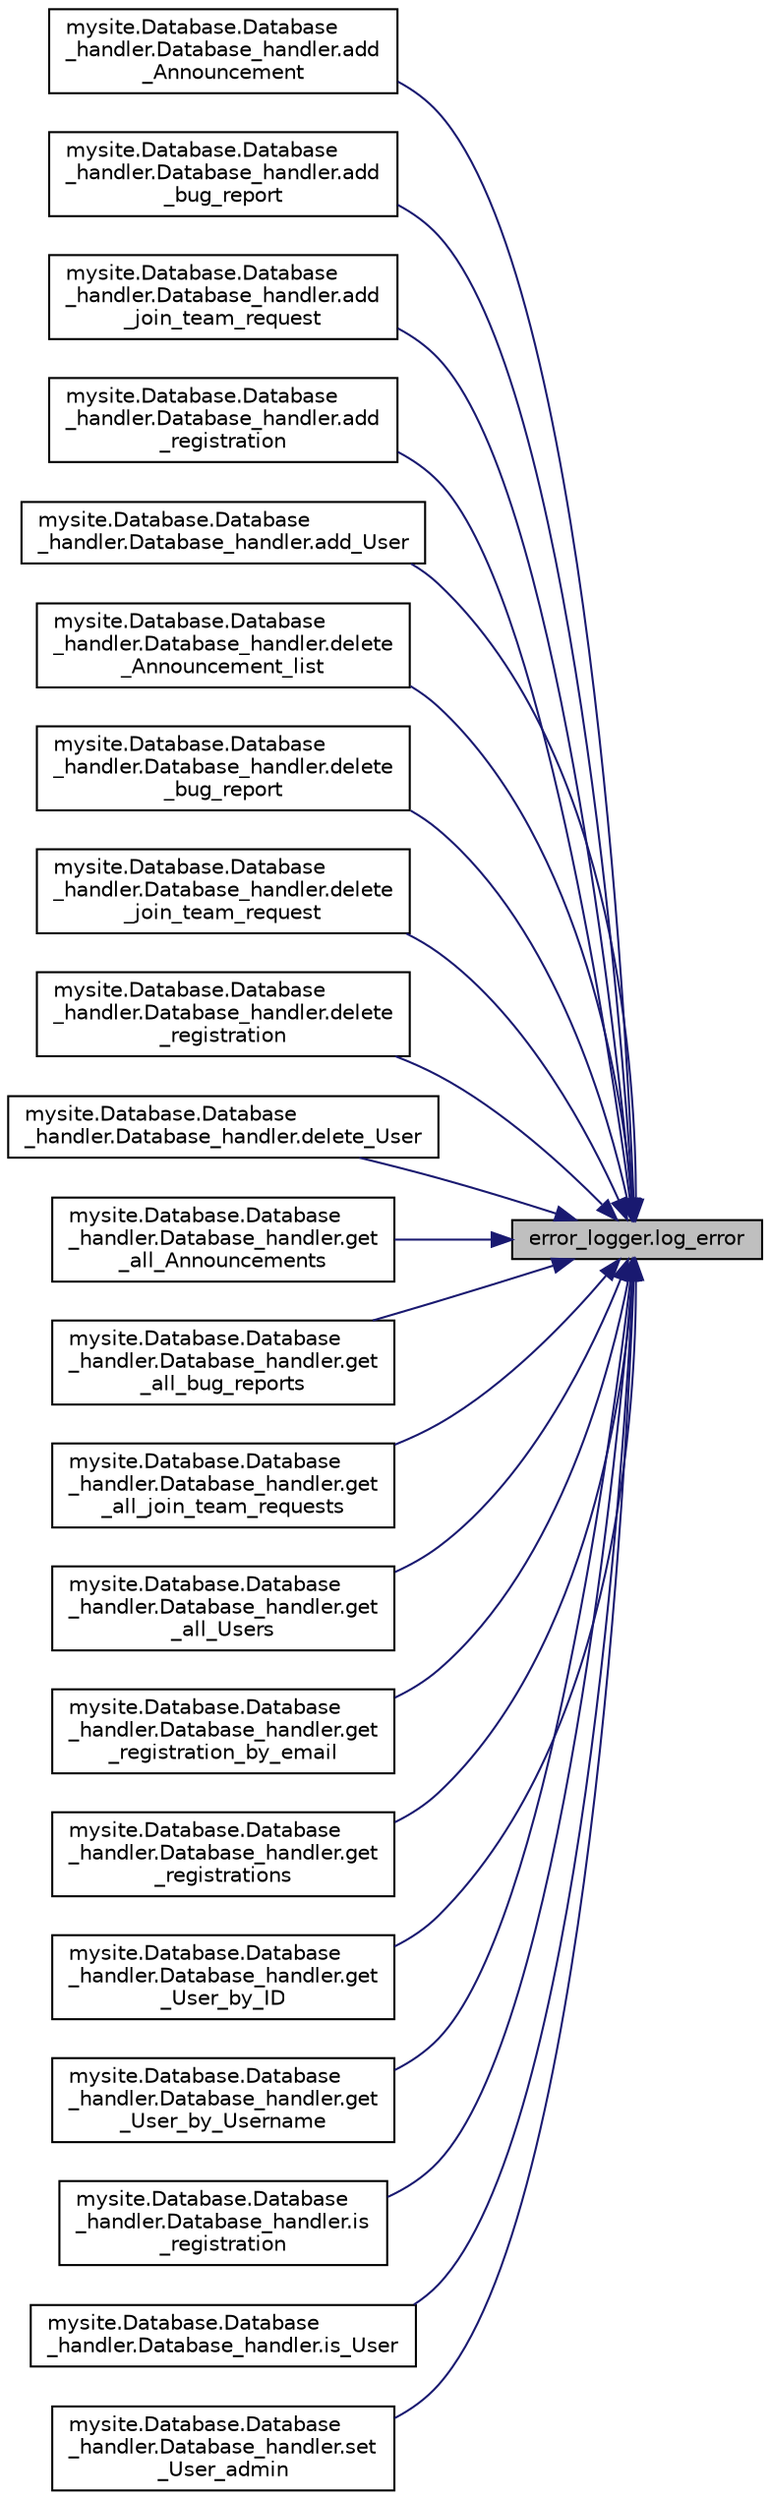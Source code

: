 digraph "error_logger.log_error"
{
 // LATEX_PDF_SIZE
  edge [fontname="Helvetica",fontsize="10",labelfontname="Helvetica",labelfontsize="10"];
  node [fontname="Helvetica",fontsize="10",shape=record];
  rankdir="RL";
  Node1 [label="error_logger.log_error",height=0.2,width=0.4,color="black", fillcolor="grey75", style="filled", fontcolor="black",tooltip=" "];
  Node1 -> Node2 [dir="back",color="midnightblue",fontsize="10",style="solid",fontname="Helvetica"];
  Node2 [label="mysite.Database.Database\l_handler.Database_handler.add\l_Announcement",height=0.2,width=0.4,color="black", fillcolor="white", style="filled",URL="$classmysite_1_1_database_1_1_database__handler_1_1_database__handler.html#ac0ad2b6123dd8e96e88aee055ad866b0",tooltip="Announcement Methods."];
  Node1 -> Node3 [dir="back",color="midnightblue",fontsize="10",style="solid",fontname="Helvetica"];
  Node3 [label="mysite.Database.Database\l_handler.Database_handler.add\l_bug_report",height=0.2,width=0.4,color="black", fillcolor="white", style="filled",URL="$classmysite_1_1_database_1_1_database__handler_1_1_database__handler.html#a20d6da687883fecd5d8f88be0b04d8e2",tooltip="Bug Report Methods."];
  Node1 -> Node4 [dir="back",color="midnightblue",fontsize="10",style="solid",fontname="Helvetica"];
  Node4 [label="mysite.Database.Database\l_handler.Database_handler.add\l_join_team_request",height=0.2,width=0.4,color="black", fillcolor="white", style="filled",URL="$classmysite_1_1_database_1_1_database__handler_1_1_database__handler.html#a70f3fecf12b778d2b63ad4982365b642",tooltip="Join Team Requests Methods."];
  Node1 -> Node5 [dir="back",color="midnightblue",fontsize="10",style="solid",fontname="Helvetica"];
  Node5 [label="mysite.Database.Database\l_handler.Database_handler.add\l_registration",height=0.2,width=0.4,color="black", fillcolor="white", style="filled",URL="$classmysite_1_1_database_1_1_database__handler_1_1_database__handler.html#ad16678b500f1ffab47892823a2efb20e",tooltip="Registration Methods."];
  Node1 -> Node6 [dir="back",color="midnightblue",fontsize="10",style="solid",fontname="Helvetica"];
  Node6 [label="mysite.Database.Database\l_handler.Database_handler.add_User",height=0.2,width=0.4,color="black", fillcolor="white", style="filled",URL="$classmysite_1_1_database_1_1_database__handler_1_1_database__handler.html#aa66b0902b99241440344ca42c1346a93",tooltip="Users Methods."];
  Node1 -> Node7 [dir="back",color="midnightblue",fontsize="10",style="solid",fontname="Helvetica"];
  Node7 [label="mysite.Database.Database\l_handler.Database_handler.delete\l_Announcement_list",height=0.2,width=0.4,color="black", fillcolor="white", style="filled",URL="$classmysite_1_1_database_1_1_database__handler_1_1_database__handler.html#af0335521966d9179f4c76d8d1c986d08",tooltip=" "];
  Node1 -> Node8 [dir="back",color="midnightblue",fontsize="10",style="solid",fontname="Helvetica"];
  Node8 [label="mysite.Database.Database\l_handler.Database_handler.delete\l_bug_report",height=0.2,width=0.4,color="black", fillcolor="white", style="filled",URL="$classmysite_1_1_database_1_1_database__handler_1_1_database__handler.html#aae0df4ed85d912500dfe3f356d881ac8",tooltip=" "];
  Node1 -> Node9 [dir="back",color="midnightblue",fontsize="10",style="solid",fontname="Helvetica"];
  Node9 [label="mysite.Database.Database\l_handler.Database_handler.delete\l_join_team_request",height=0.2,width=0.4,color="black", fillcolor="white", style="filled",URL="$classmysite_1_1_database_1_1_database__handler_1_1_database__handler.html#a33f9e267e7f60a4b2e08ffba5707ed3b",tooltip=" "];
  Node1 -> Node10 [dir="back",color="midnightblue",fontsize="10",style="solid",fontname="Helvetica"];
  Node10 [label="mysite.Database.Database\l_handler.Database_handler.delete\l_registration",height=0.2,width=0.4,color="black", fillcolor="white", style="filled",URL="$classmysite_1_1_database_1_1_database__handler_1_1_database__handler.html#aea10c9813c0dd23412231e096b0f887f",tooltip=" "];
  Node1 -> Node11 [dir="back",color="midnightblue",fontsize="10",style="solid",fontname="Helvetica"];
  Node11 [label="mysite.Database.Database\l_handler.Database_handler.delete_User",height=0.2,width=0.4,color="black", fillcolor="white", style="filled",URL="$classmysite_1_1_database_1_1_database__handler_1_1_database__handler.html#adb49f82eb4f71a8444f5cda7ff4667ae",tooltip=" "];
  Node1 -> Node12 [dir="back",color="midnightblue",fontsize="10",style="solid",fontname="Helvetica"];
  Node12 [label="mysite.Database.Database\l_handler.Database_handler.get\l_all_Announcements",height=0.2,width=0.4,color="black", fillcolor="white", style="filled",URL="$classmysite_1_1_database_1_1_database__handler_1_1_database__handler.html#a1827306a12e203e02c474d6b7fd43963",tooltip=" "];
  Node1 -> Node13 [dir="back",color="midnightblue",fontsize="10",style="solid",fontname="Helvetica"];
  Node13 [label="mysite.Database.Database\l_handler.Database_handler.get\l_all_bug_reports",height=0.2,width=0.4,color="black", fillcolor="white", style="filled",URL="$classmysite_1_1_database_1_1_database__handler_1_1_database__handler.html#a8ebbbf3a71173597aefcdbaab768e4dd",tooltip=" "];
  Node1 -> Node14 [dir="back",color="midnightblue",fontsize="10",style="solid",fontname="Helvetica"];
  Node14 [label="mysite.Database.Database\l_handler.Database_handler.get\l_all_join_team_requests",height=0.2,width=0.4,color="black", fillcolor="white", style="filled",URL="$classmysite_1_1_database_1_1_database__handler_1_1_database__handler.html#af5fe8e4b056fb8a81333494159ff20c2",tooltip=" "];
  Node1 -> Node15 [dir="back",color="midnightblue",fontsize="10",style="solid",fontname="Helvetica"];
  Node15 [label="mysite.Database.Database\l_handler.Database_handler.get\l_all_Users",height=0.2,width=0.4,color="black", fillcolor="white", style="filled",URL="$classmysite_1_1_database_1_1_database__handler_1_1_database__handler.html#a09dd6ca6d7c291eb05bd1411c228e21a",tooltip=" "];
  Node1 -> Node16 [dir="back",color="midnightblue",fontsize="10",style="solid",fontname="Helvetica"];
  Node16 [label="mysite.Database.Database\l_handler.Database_handler.get\l_registration_by_email",height=0.2,width=0.4,color="black", fillcolor="white", style="filled",URL="$classmysite_1_1_database_1_1_database__handler_1_1_database__handler.html#a1e1d94f1cdf07419102019614258e04b",tooltip=" "];
  Node1 -> Node17 [dir="back",color="midnightblue",fontsize="10",style="solid",fontname="Helvetica"];
  Node17 [label="mysite.Database.Database\l_handler.Database_handler.get\l_registrations",height=0.2,width=0.4,color="black", fillcolor="white", style="filled",URL="$classmysite_1_1_database_1_1_database__handler_1_1_database__handler.html#a4f80eb96b4e1e8a2bc783725986d46f4",tooltip=" "];
  Node1 -> Node18 [dir="back",color="midnightblue",fontsize="10",style="solid",fontname="Helvetica"];
  Node18 [label="mysite.Database.Database\l_handler.Database_handler.get\l_User_by_ID",height=0.2,width=0.4,color="black", fillcolor="white", style="filled",URL="$classmysite_1_1_database_1_1_database__handler_1_1_database__handler.html#a6179d9e7fb3d40f44ea34993d25e7b6f",tooltip=" "];
  Node1 -> Node19 [dir="back",color="midnightblue",fontsize="10",style="solid",fontname="Helvetica"];
  Node19 [label="mysite.Database.Database\l_handler.Database_handler.get\l_User_by_Username",height=0.2,width=0.4,color="black", fillcolor="white", style="filled",URL="$classmysite_1_1_database_1_1_database__handler_1_1_database__handler.html#a5996686fa28cf4bbbfcfc3262bfb52e2",tooltip=" "];
  Node1 -> Node20 [dir="back",color="midnightblue",fontsize="10",style="solid",fontname="Helvetica"];
  Node20 [label="mysite.Database.Database\l_handler.Database_handler.is\l_registration",height=0.2,width=0.4,color="black", fillcolor="white", style="filled",URL="$classmysite_1_1_database_1_1_database__handler_1_1_database__handler.html#a3c792cceb68721eeac74c717607f37c8",tooltip=" "];
  Node1 -> Node21 [dir="back",color="midnightblue",fontsize="10",style="solid",fontname="Helvetica"];
  Node21 [label="mysite.Database.Database\l_handler.Database_handler.is_User",height=0.2,width=0.4,color="black", fillcolor="white", style="filled",URL="$classmysite_1_1_database_1_1_database__handler_1_1_database__handler.html#a4b5e8681d05f4a086996d00f56091574",tooltip=" "];
  Node1 -> Node22 [dir="back",color="midnightblue",fontsize="10",style="solid",fontname="Helvetica"];
  Node22 [label="mysite.Database.Database\l_handler.Database_handler.set\l_User_admin",height=0.2,width=0.4,color="black", fillcolor="white", style="filled",URL="$classmysite_1_1_database_1_1_database__handler_1_1_database__handler.html#a3d7b775340c226ed1a93eab795d9269c",tooltip=" "];
}
